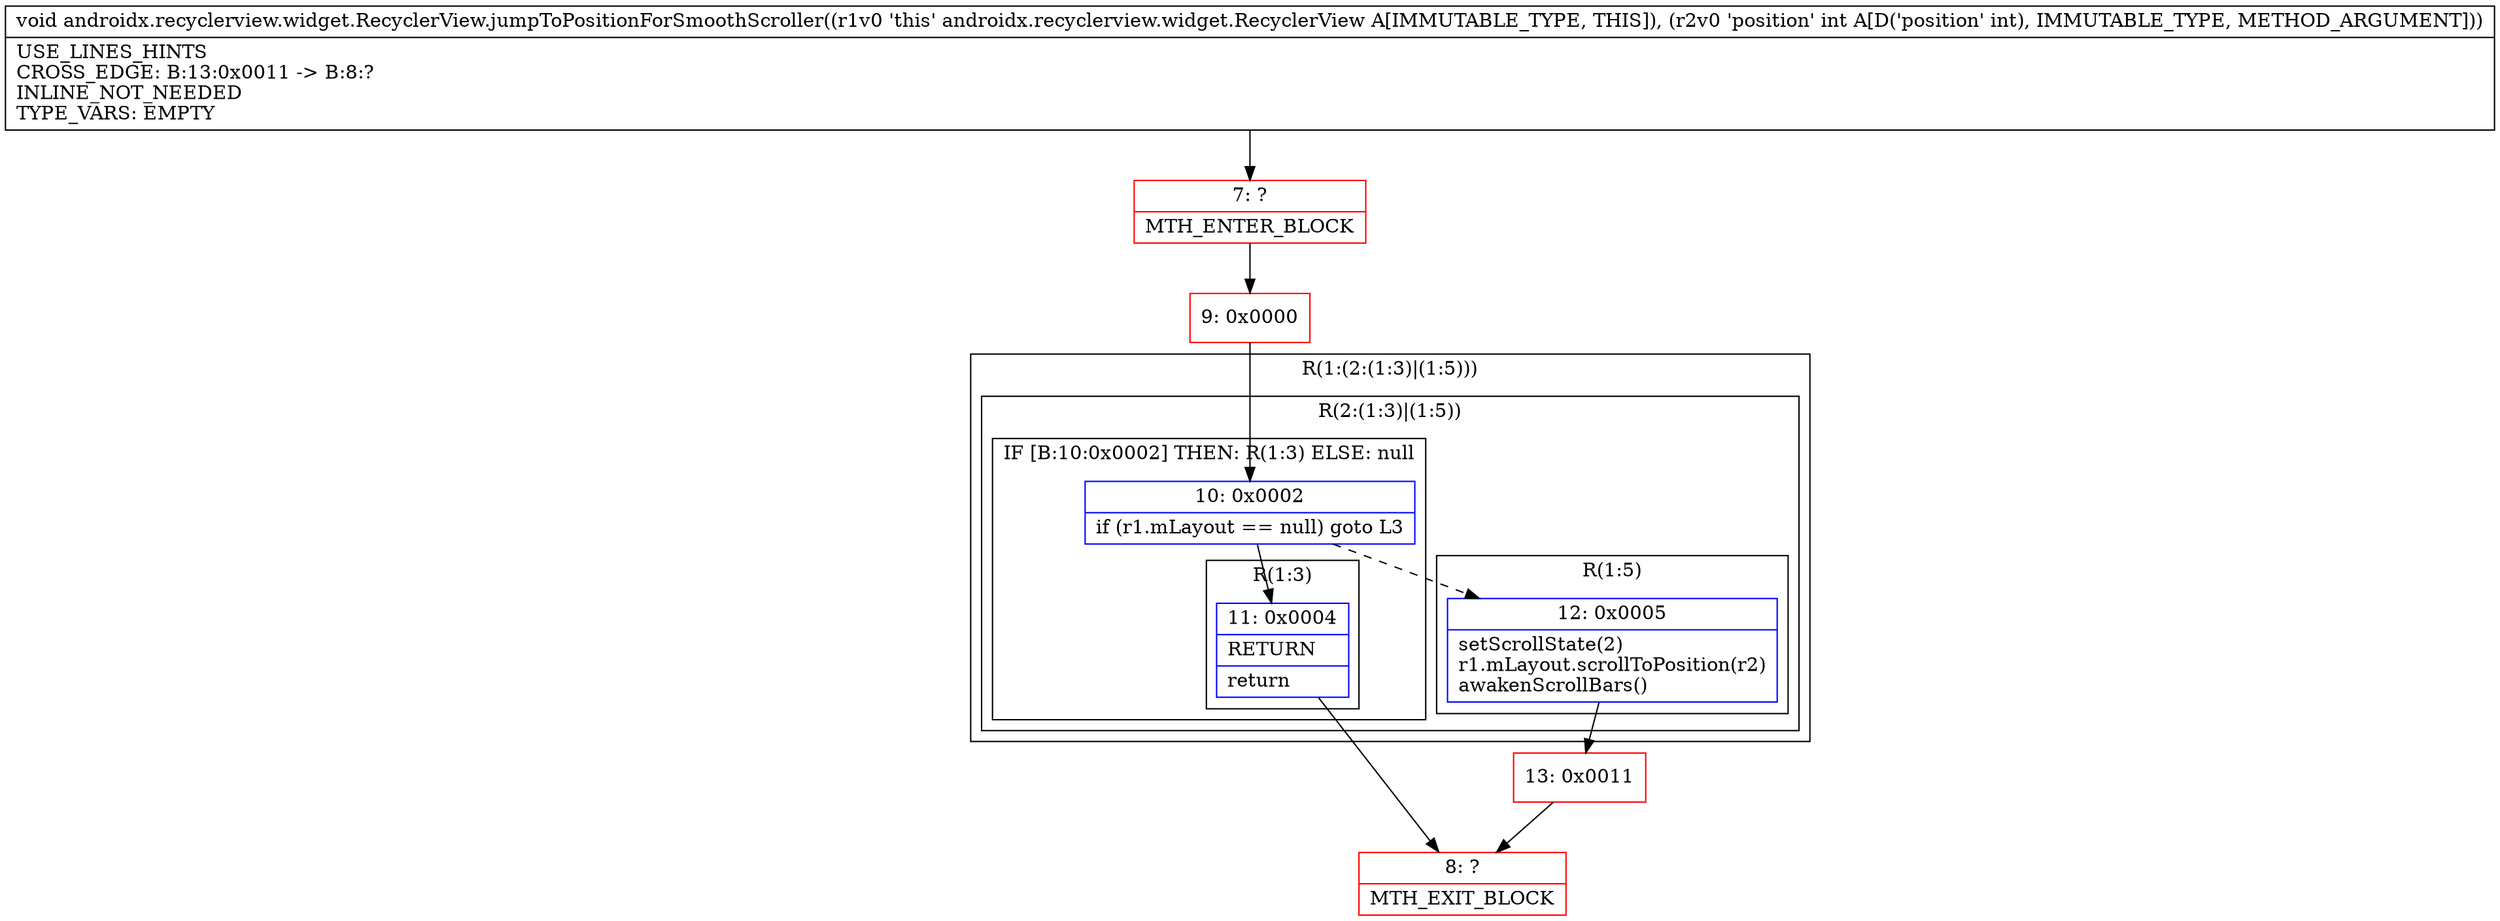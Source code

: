 digraph "CFG forandroidx.recyclerview.widget.RecyclerView.jumpToPositionForSmoothScroller(I)V" {
subgraph cluster_Region_1964489159 {
label = "R(1:(2:(1:3)|(1:5)))";
node [shape=record,color=blue];
subgraph cluster_Region_1673400017 {
label = "R(2:(1:3)|(1:5))";
node [shape=record,color=blue];
subgraph cluster_IfRegion_4090935 {
label = "IF [B:10:0x0002] THEN: R(1:3) ELSE: null";
node [shape=record,color=blue];
Node_10 [shape=record,label="{10\:\ 0x0002|if (r1.mLayout == null) goto L3\l}"];
subgraph cluster_Region_887136126 {
label = "R(1:3)";
node [shape=record,color=blue];
Node_11 [shape=record,label="{11\:\ 0x0004|RETURN\l|return\l}"];
}
}
subgraph cluster_Region_2096222628 {
label = "R(1:5)";
node [shape=record,color=blue];
Node_12 [shape=record,label="{12\:\ 0x0005|setScrollState(2)\lr1.mLayout.scrollToPosition(r2)\lawakenScrollBars()\l}"];
}
}
}
Node_7 [shape=record,color=red,label="{7\:\ ?|MTH_ENTER_BLOCK\l}"];
Node_9 [shape=record,color=red,label="{9\:\ 0x0000}"];
Node_8 [shape=record,color=red,label="{8\:\ ?|MTH_EXIT_BLOCK\l}"];
Node_13 [shape=record,color=red,label="{13\:\ 0x0011}"];
MethodNode[shape=record,label="{void androidx.recyclerview.widget.RecyclerView.jumpToPositionForSmoothScroller((r1v0 'this' androidx.recyclerview.widget.RecyclerView A[IMMUTABLE_TYPE, THIS]), (r2v0 'position' int A[D('position' int), IMMUTABLE_TYPE, METHOD_ARGUMENT]))  | USE_LINES_HINTS\lCROSS_EDGE: B:13:0x0011 \-\> B:8:?\lINLINE_NOT_NEEDED\lTYPE_VARS: EMPTY\l}"];
MethodNode -> Node_7;Node_10 -> Node_11;
Node_10 -> Node_12[style=dashed];
Node_11 -> Node_8;
Node_12 -> Node_13;
Node_7 -> Node_9;
Node_9 -> Node_10;
Node_13 -> Node_8;
}

